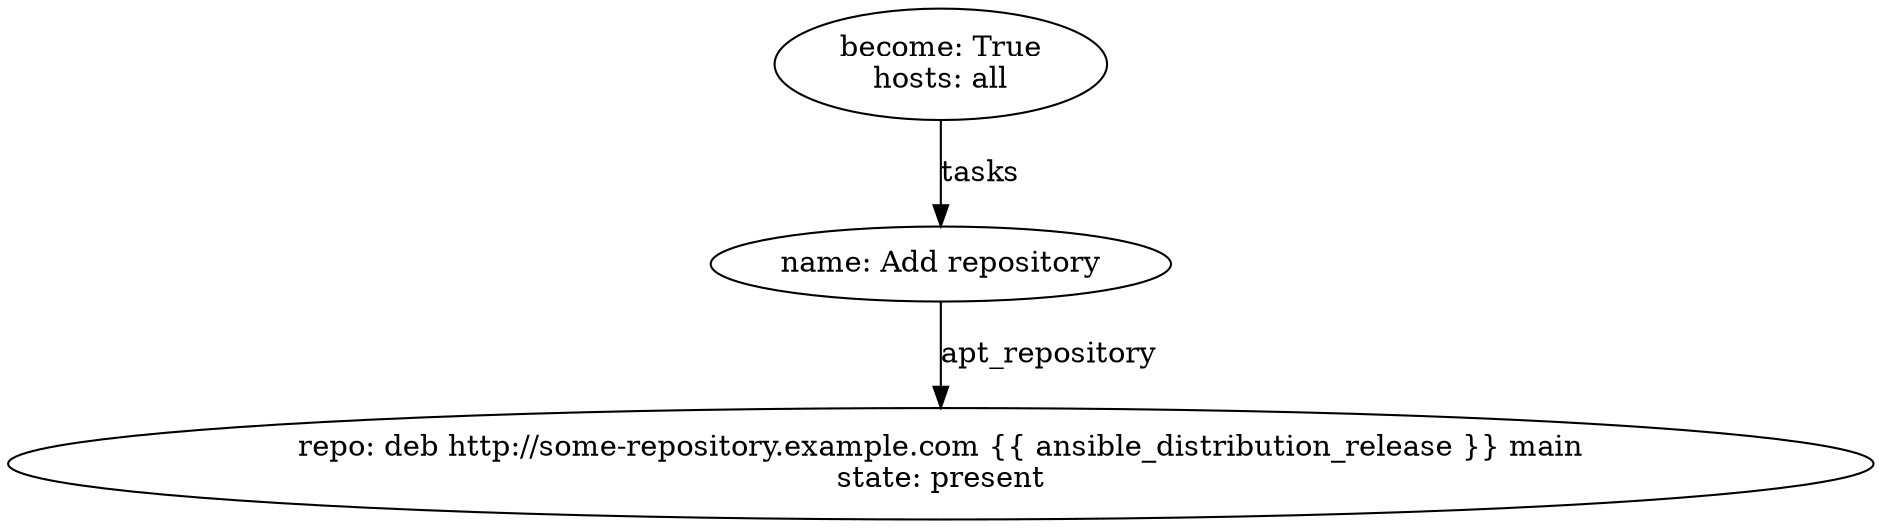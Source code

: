 digraph graphname {
2182 [label="repo: deb http://some-repository.example.com {{ ansible_distribution_release }} main\nstate: present\n"];
2181 [label="name: Add repository\n"];
2181 -> 2182 [label="apt_repository"];
2180 [label="become: True\nhosts: all\n"];
2180 -> 2181 [label="tasks"];
}
